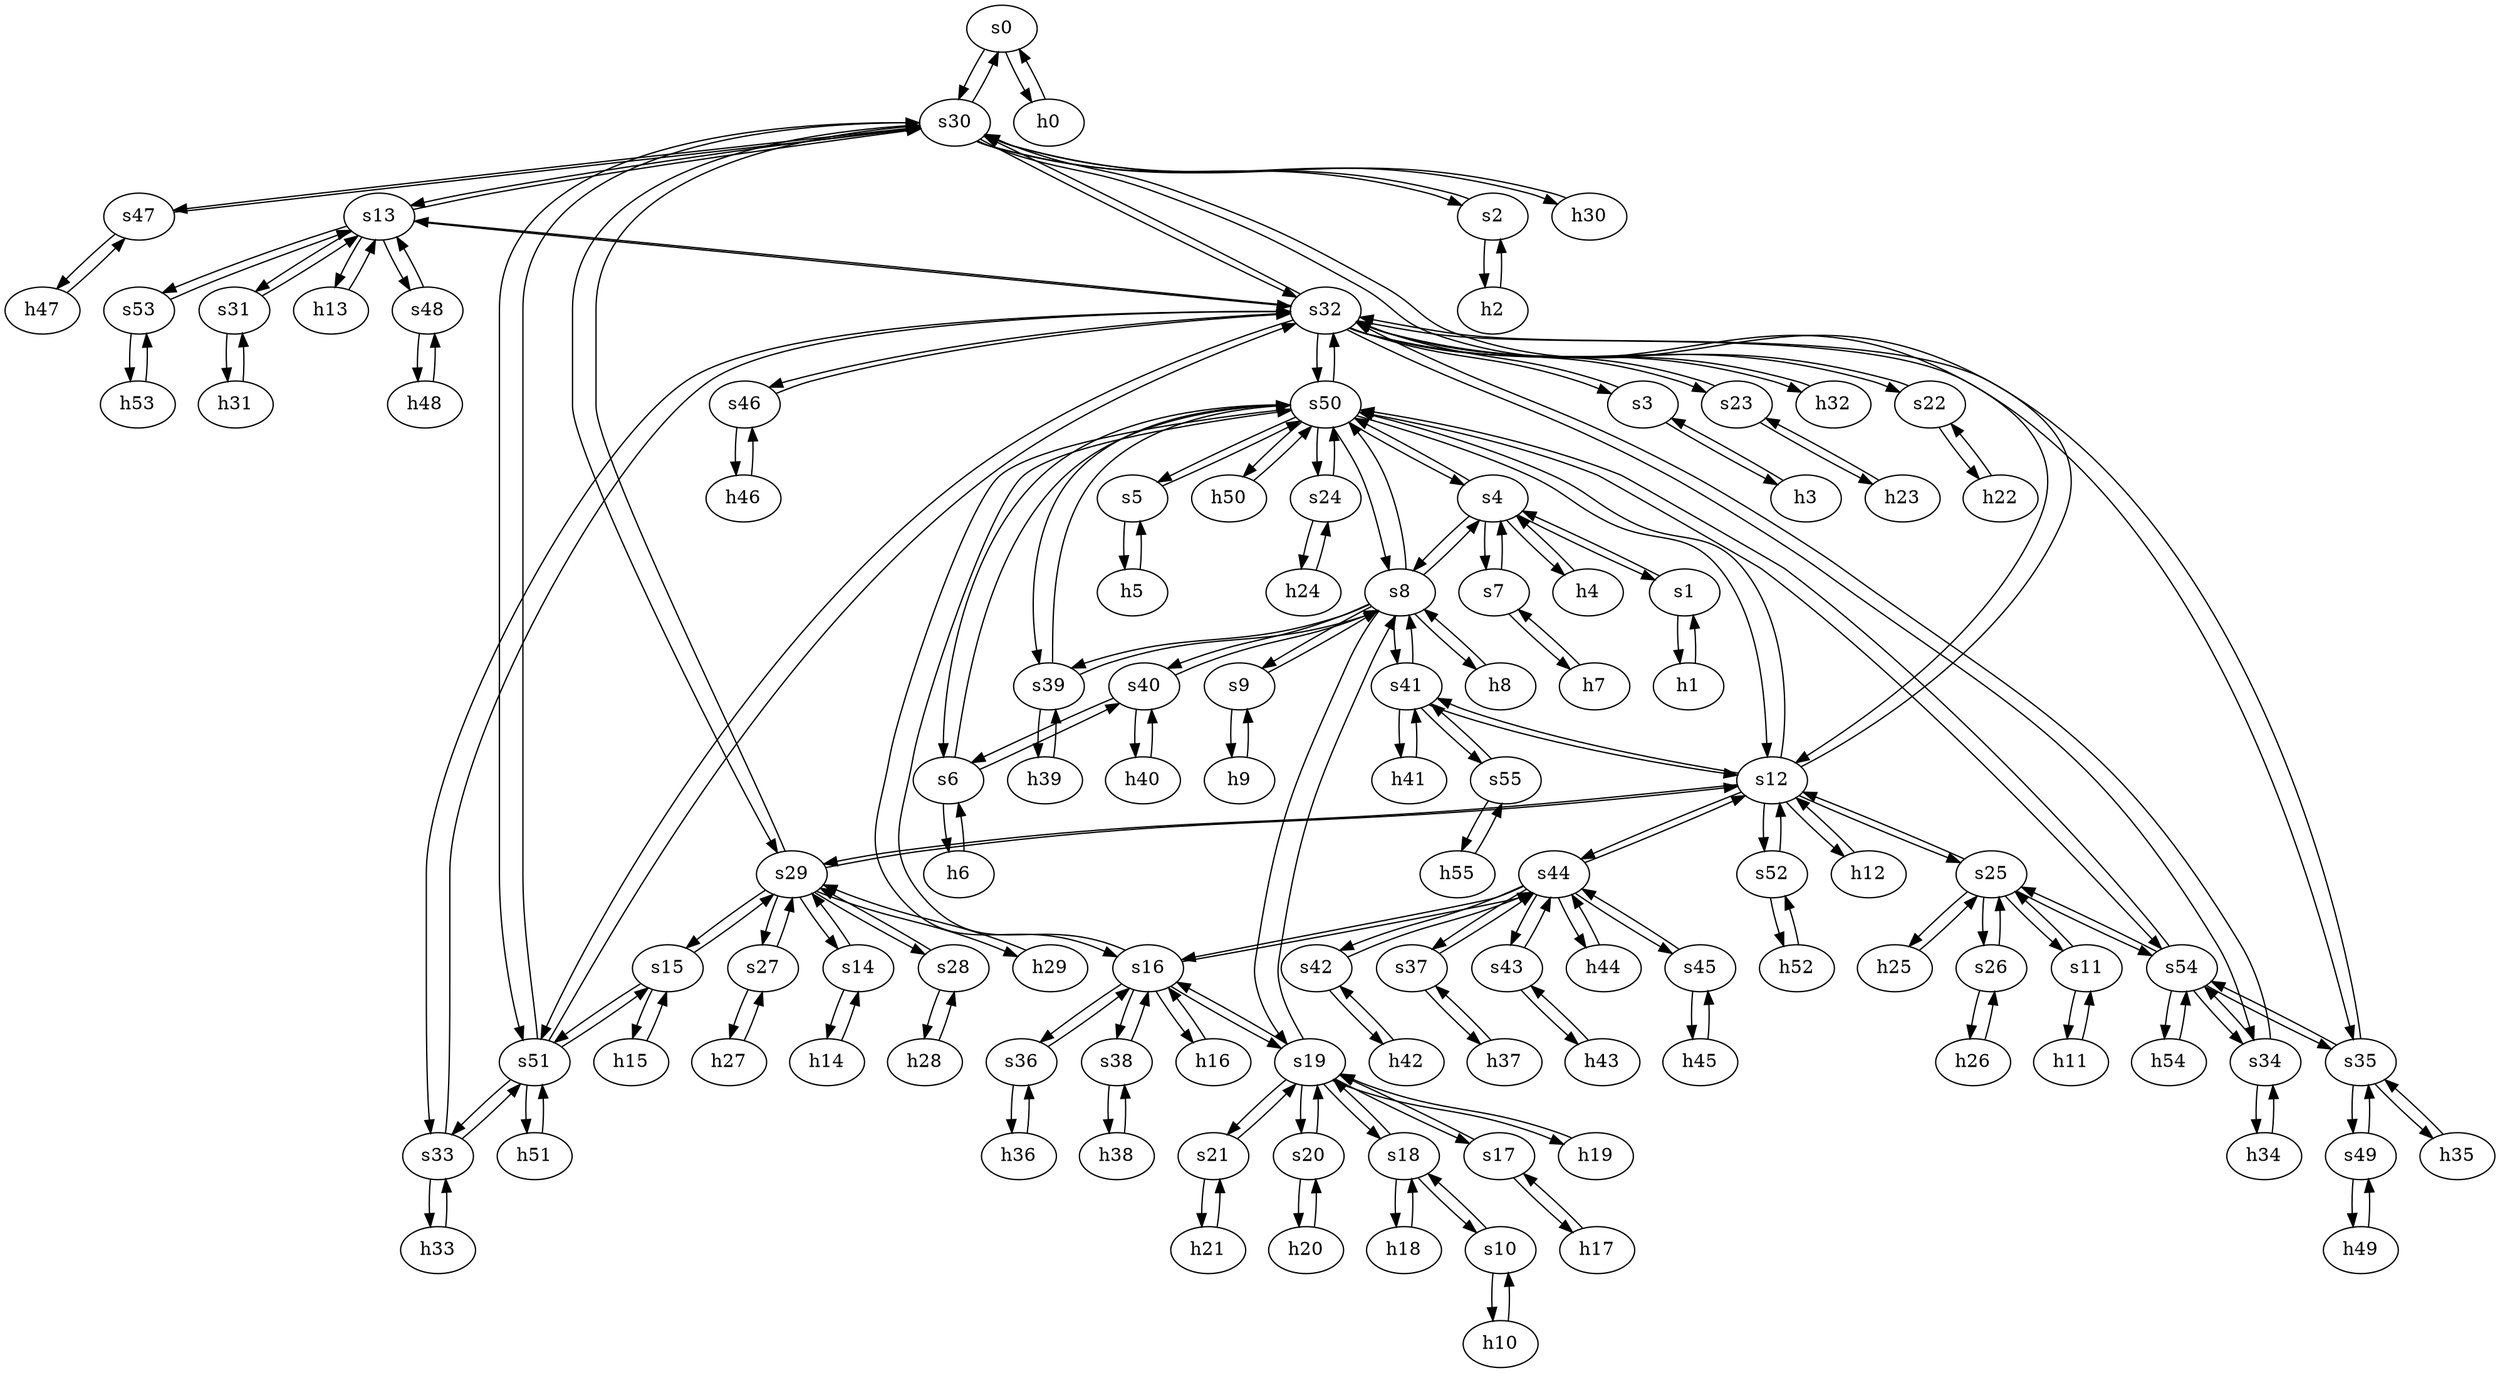 strict digraph GARR {
	s0	 [id=0,
		type=switch];
	s30	 [id=30,
		type=switch];
	s0 -> s30	 [capacity="1Gbps",
		cost=1,
		dst_port=2,
		src_port=2];
	h0	 [ip="111.0.0.0",
		mac="00:00:00:00:0:0",
		type=host];
	s0 -> h0	 [capacity="1Gbps",
		cost=1,
		dst_port=1,
		src_port=1];
	s7	 [id=7,
		type=switch];
	s4	 [id=4,
		type=switch];
	s7 -> s4	 [capacity="1Gbps",
		cost=1,
		dst_port=5,
		src_port=2];
	h7	 [ip="111.0.7.7",
		mac="00:00:00:00:7:7",
		type=host];
	s7 -> h7	 [capacity="1Gbps",
		cost=1,
		dst_port=1,
		src_port=1];
	h20	 [ip="111.0.20.20",
		mac="00:00:00:00:20:20",
		type=host];
	s20	 [id=20,
		type=switch];
	h20 -> s20	 [capacity="1Gbps",
		cost=1,
		dst_port=1,
		src_port=1];
	h47	 [ip="111.0.47.47",
		mac="00:00:00:00:47:47",
		type=host];
	s47	 [id=47,
		type=switch];
	h47 -> s47	 [capacity="1Gbps",
		cost=1,
		dst_port=1,
		src_port=1];
	h46	 [ip="111.0.46.46",
		mac="00:00:00:00:46:46",
		type=host];
	s46	 [id=46,
		type=switch];
	h46 -> s46	 [capacity="1Gbps",
		cost=1,
		dst_port=1,
		src_port=1];
	h45	 [ip="111.0.45.45",
		mac="00:00:00:00:45:45",
		type=host];
	s45	 [id=45,
		type=switch];
	h45 -> s45	 [capacity="1Gbps",
		cost=1,
		dst_port=1,
		src_port=1];
	h44	 [ip="111.0.44.44",
		mac="00:00:00:00:44:44",
		type=host];
	s44	 [id=44,
		type=switch];
	h44 -> s44	 [capacity="1Gbps",
		cost=1,
		dst_port=1,
		src_port=1];
	h43	 [ip="111.0.43.43",
		mac="00:00:00:00:43:43",
		type=host];
	s43	 [id=43,
		type=switch];
	h43 -> s43	 [capacity="1Gbps",
		cost=1,
		dst_port=1,
		src_port=1];
	s5	 [id=5,
		type=switch];
	h5	 [ip="111.0.5.5",
		mac="00:00:00:00:5:5",
		type=host];
	s5 -> h5	 [capacity="1Gbps",
		cost=1,
		dst_port=1,
		src_port=1];
	s50	 [id=50,
		type=switch];
	s5 -> s50	 [capacity="1Gbps",
		cost=1,
		dst_port=3,
		src_port=2];
	h41	 [ip="111.0.41.41",
		mac="00:00:00:00:41:41",
		type=host];
	s41	 [id=41,
		type=switch];
	h41 -> s41	 [capacity="1Gbps",
		cost=1,
		dst_port=1,
		src_port=1];
	h40	 [ip="111.0.40.40",
		mac="00:00:00:00:40:40",
		type=host];
	s40	 [id=40,
		type=switch];
	h40 -> s40	 [capacity="1Gbps",
		cost=1,
		dst_port=1,
		src_port=1];
	s8	 [id=8,
		type=switch];
	s4 -> s8	 [capacity="1Gbps",
		cost=1,
		dst_port=2,
		src_port=3];
	s4 -> s7	 [capacity="1Gbps",
		cost=1,
		dst_port=2,
		src_port=5];
	s1	 [id=1,
		type=switch];
	s4 -> s1	 [capacity="1Gbps",
		cost=1,
		dst_port=2,
		src_port=2];
	h4	 [ip="111.0.4.4",
		mac="00:00:00:00:4:4",
		type=host];
	s4 -> h4	 [capacity="1Gbps",
		cost=1,
		dst_port=1,
		src_port=1];
	s4 -> s50	 [capacity="1Gbps",
		cost=1,
		dst_port=2,
		src_port=4];
	h49	 [ip="111.0.49.49",
		mac="00:00:00:00:49:49",
		type=host];
	s49	 [id=49,
		type=switch];
	h49 -> s49	 [capacity="1Gbps",
		cost=1,
		dst_port=1,
		src_port=1];
	h48	 [ip="111.0.48.48",
		mac="00:00:00:00:48:48",
		type=host];
	s48	 [id=48,
		type=switch];
	h48 -> s48	 [capacity="1Gbps",
		cost=1,
		dst_port=1,
		src_port=1];
	s55	 [id=55,
		type=switch];
	h55	 [ip="111.0.55.55",
		mac="00:00:00:00:55:55",
		type=host];
	s55 -> h55	 [capacity="1Gbps",
		cost=1,
		dst_port=1,
		src_port=1];
	s55 -> s41	 [capacity="1Gbps",
		cost=1,
		dst_port=4,
		src_port=2];
	s54	 [id=54,
		type=switch];
	h54	 [ip="111.0.54.54",
		mac="00:00:00:00:54:54",
		type=host];
	s54 -> h54	 [capacity="1Gbps",
		cost=1,
		dst_port=1,
		src_port=1];
	s54 -> s50	 [capacity="1Gbps",
		cost=1,
		dst_port=12,
		src_port=5];
	s25	 [id=25,
		type=switch];
	s54 -> s25	 [capacity="1Gbps",
		cost=1,
		dst_port=5,
		src_port=2];
	s35	 [id=35,
		type=switch];
	s54 -> s35	 [capacity="1Gbps",
		cost=1,
		dst_port=4,
		src_port=4];
	s34	 [id=34,
		type=switch];
	s54 -> s34	 [capacity="1Gbps",
		cost=1,
		dst_port=3,
		src_port=3];
	s53	 [id=53,
		type=switch];
	h53	 [ip="111.0.53.53",
		mac="00:00:00:00:53:53",
		type=host];
	s53 -> h53	 [capacity="1Gbps",
		cost=1,
		dst_port=1,
		src_port=1];
	s13	 [id=13,
		type=switch];
	s53 -> s13	 [capacity="1Gbps",
		cost=1,
		dst_port=4,
		src_port=2];
	s52	 [id=52,
		type=switch];
	s12	 [id=12,
		type=switch];
	s52 -> s12	 [capacity="1Gbps",
		cost=1,
		dst_port=6,
		src_port=3];
	h52	 [ip="111.0.52.52",
		mac="00:00:00:00:52:52",
		type=host];
	s52 -> h52	 [capacity="1Gbps",
		cost=1,
		dst_port=1,
		src_port=1];
	s51	 [id=51,
		type=switch];
	s32	 [id=32,
		type=switch];
	s51 -> s32	 [capacity="1Gbps",
		cost=1,
		dst_port=12,
		src_port=4];
	h51	 [ip="111.0.51.51",
		mac="00:00:00:00:51:51",
		type=host];
	s51 -> h51	 [capacity="1Gbps",
		cost=1,
		dst_port=1,
		src_port=1];
	s51 -> s30	 [capacity="1Gbps",
		cost=1,
		dst_port=10,
		src_port=3];
	s33	 [id=33,
		type=switch];
	s51 -> s33	 [capacity="1Gbps",
		cost=1,
		dst_port=3,
		src_port=5];
	s15	 [id=15,
		type=switch];
	s51 -> s15	 [capacity="1Gbps",
		cost=1,
		dst_port=2,
		src_port=2];
	s6	 [id=6,
		type=switch];
	s50 -> s6	 [capacity="1Gbps",
		cost=1,
		dst_port=3,
		src_port=4];
	s50 -> s8	 [capacity="1Gbps",
		cost=1,
		dst_port=7,
		src_port=6];
	h50	 [ip="111.0.50.50",
		mac="00:00:00:00:50:50",
		type=host];
	s50 -> h50	 [capacity="1Gbps",
		cost=1,
		dst_port=1,
		src_port=1];
	s50 -> s4	 [capacity="1Gbps",
		cost=1,
		dst_port=4,
		src_port=2];
	s50 -> s5	 [capacity="1Gbps",
		cost=1,
		dst_port=2,
		src_port=3];
	s50 -> s32	 [capacity="1Gbps",
		cost=1,
		dst_port=11,
		src_port=10];
	s24	 [id=24,
		type=switch];
	s50 -> s24	 [capacity="1Gbps",
		cost=1,
		dst_port=2,
		src_port=9];
	s50 -> s54	 [capacity="1Gbps",
		cost=1,
		dst_port=5,
		src_port=12];
	s16	 [id=16,
		type=switch];
	s50 -> s16	 [capacity="1Gbps",
		cost=1,
		dst_port=4,
		src_port=8];
	s50 -> s12	 [capacity="1Gbps",
		cost=1,
		dst_port=4,
		src_port=7];
	s39	 [id=39,
		type=switch];
	s50 -> s39	 [capacity="1Gbps",
		cost=1,
		dst_port=3,
		src_port=11];
	h54 -> s54	 [capacity="1Gbps",
		cost=1,
		dst_port=1,
		src_port=1];
	h55 -> s55	 [capacity="1Gbps",
		cost=1,
		dst_port=1,
		src_port=1];
	h50 -> s50	 [capacity="1Gbps",
		cost=1,
		dst_port=1,
		src_port=1];
	h51 -> s51	 [capacity="1Gbps",
		cost=1,
		dst_port=1,
		src_port=1];
	h52 -> s52	 [capacity="1Gbps",
		cost=1,
		dst_port=1,
		src_port=1];
	h53 -> s53	 [capacity="1Gbps",
		cost=1,
		dst_port=1,
		src_port=1];
	s44 -> h44	 [capacity="1Gbps",
		cost=1,
		dst_port=1,
		src_port=1];
	s42	 [id=42,
		type=switch];
	s44 -> s42	 [capacity="1Gbps",
		cost=1,
		dst_port=2,
		src_port=5];
	s44 -> s45	 [capacity="1Gbps",
		cost=1,
		dst_port=2,
		src_port=7];
	s44 -> s43	 [capacity="1Gbps",
		cost=1,
		dst_port=2,
		src_port=6];
	s44 -> s16	 [capacity="1Gbps",
		cost=1,
		dst_port=6,
		src_port=3];
	s37	 [id=37,
		type=switch];
	s44 -> s37	 [capacity="1Gbps",
		cost=1,
		dst_port=2,
		src_port=4];
	s44 -> s12	 [capacity="1Gbps",
		cost=1,
		dst_port=3,
		src_port=2];
	h24	 [ip="111.0.24.24",
		mac="00:00:00:00:24:24",
		type=host];
	h24 -> s24	 [capacity="1Gbps",
		cost=1,
		dst_port=1,
		src_port=1];
	s46 -> s32	 [capacity="1Gbps",
		cost=1,
		dst_port=10,
		src_port=2];
	s46 -> h46	 [capacity="1Gbps",
		cost=1,
		dst_port=1,
		src_port=1];
	s47 -> h47	 [capacity="1Gbps",
		cost=1,
		dst_port=1,
		src_port=1];
	s47 -> s30	 [capacity="1Gbps",
		cost=1,
		dst_port=9,
		src_port=2];
	s40 -> s6	 [capacity="1Gbps",
		cost=1,
		dst_port=2,
		src_port=2];
	s40 -> s8	 [capacity="1Gbps",
		cost=1,
		dst_port=4,
		src_port=3];
	s40 -> h40	 [capacity="1Gbps",
		cost=1,
		dst_port=1,
		src_port=1];
	s41 -> s8	 [capacity="1Gbps",
		cost=1,
		dst_port=9,
		src_port=2];
	s41 -> s55	 [capacity="1Gbps",
		cost=1,
		dst_port=2,
		src_port=4];
	s41 -> h41	 [capacity="1Gbps",
		cost=1,
		dst_port=1,
		src_port=1];
	s41 -> s12	 [capacity="1Gbps",
		cost=1,
		dst_port=2,
		src_port=3];
	h42	 [ip="111.0.42.42",
		mac="00:00:00:00:42:42",
		type=host];
	s42 -> h42	 [capacity="1Gbps",
		cost=1,
		dst_port=1,
		src_port=1];
	s42 -> s44	 [capacity="1Gbps",
		cost=1,
		dst_port=5,
		src_port=2];
	s43 -> s44	 [capacity="1Gbps",
		cost=1,
		dst_port=6,
		src_port=2];
	s43 -> h43	 [capacity="1Gbps",
		cost=1,
		dst_port=1,
		src_port=1];
	s48 -> h48	 [capacity="1Gbps",
		cost=1,
		dst_port=1,
		src_port=1];
	s48 -> s13	 [capacity="1Gbps",
		cost=1,
		dst_port=2,
		src_port=2];
	s49 -> h49	 [capacity="1Gbps",
		cost=1,
		dst_port=1,
		src_port=1];
	s49 -> s35	 [capacity="1Gbps",
		cost=1,
		dst_port=3,
		src_port=2];
	h42 -> s42	 [capacity="1Gbps",
		cost=1,
		dst_port=1,
		src_port=1];
	s45 -> h45	 [capacity="1Gbps",
		cost=1,
		dst_port=1,
		src_port=1];
	s45 -> s44	 [capacity="1Gbps",
		cost=1,
		dst_port=7,
		src_port=2];
	s19	 [id=19,
		type=switch];
	s19 -> s8	 [capacity="1Gbps",
		cost=1,
		dst_port=8,
		src_port=2];
	s19 -> s20	 [capacity="1Gbps",
		cost=1,
		dst_port=2,
		src_port=6];
	s18	 [id=18,
		type=switch];
	s19 -> s18	 [capacity="1Gbps",
		cost=1,
		dst_port=3,
		src_port=5];
	s17	 [id=17,
		type=switch];
	s19 -> s17	 [capacity="1Gbps",
		cost=1,
		dst_port=2,
		src_port=4];
	h19	 [ip="111.0.19.19",
		mac="00:00:00:00:19:19",
		type=host];
	s19 -> h19	 [capacity="1Gbps",
		cost=1,
		dst_port=1,
		src_port=1];
	s21	 [id=21,
		type=switch];
	s19 -> s21	 [capacity="1Gbps",
		cost=1,
		dst_port=2,
		src_port=7];
	s19 -> s16	 [capacity="1Gbps",
		cost=1,
		dst_port=5,
		src_port=3];
	s10	 [id=10,
		type=switch];
	s18 -> s10	 [capacity="1Gbps",
		cost=1,
		dst_port=2,
		src_port=2];
	s18 -> s19	 [capacity="1Gbps",
		cost=1,
		dst_port=5,
		src_port=3];
	h18	 [ip="111.0.18.18",
		mac="00:00:00:00:18:18",
		type=host];
	s18 -> h18	 [capacity="1Gbps",
		cost=1,
		dst_port=1,
		src_port=1];
	s13 -> s53	 [capacity="1Gbps",
		cost=1,
		dst_port=2,
		src_port=4];
	s13 -> s32	 [capacity="1Gbps",
		cost=1,
		dst_port=3,
		src_port=3];
	s13 -> s48	 [capacity="1Gbps",
		cost=1,
		dst_port=2,
		src_port=2];
	h13	 [ip="111.0.13.13",
		mac="00:00:00:00:13:13",
		type=host];
	s13 -> h13	 [capacity="1Gbps",
		cost=1,
		dst_port=1,
		src_port=1];
	s31	 [id=31,
		type=switch];
	s13 -> s31	 [capacity="1Gbps",
		cost=1,
		dst_port=3,
		src_port=7];
	s13 -> s30	 [capacity="1Gbps",
		cost=1,
		dst_port=6,
		src_port=5];
	s12 -> s52	 [capacity="1Gbps",
		cost=1,
		dst_port=3,
		src_port=6];
	h12	 [ip="111.0.12.12",
		mac="00:00:00:00:12:12",
		type=host];
	s12 -> h12	 [capacity="1Gbps",
		cost=1,
		dst_port=1,
		src_port=1];
	s12 -> s44	 [capacity="1Gbps",
		cost=1,
		dst_port=2,
		src_port=3];
	s12 -> s50	 [capacity="1Gbps",
		cost=1,
		dst_port=7,
		src_port=4];
	s12 -> s25	 [capacity="1Gbps",
		cost=1,
		dst_port=3,
		src_port=7];
	s29	 [id=29,
		type=switch];
	s12 -> s29	 [capacity="1Gbps",
		cost=1,
		dst_port=2,
		src_port=8];
	s12 -> s30	 [capacity="1Gbps",
		cost=1,
		dst_port=5,
		src_port=10];
	s12 -> s41	 [capacity="1Gbps",
		cost=1,
		dst_port=3,
		src_port=2];
	s11	 [id=11,
		type=switch];
	s11 -> s25	 [capacity="1Gbps",
		cost=1,
		dst_port=2,
		src_port=2];
	h11	 [ip="111.0.11.11",
		mac="00:00:00:00:11:11",
		type=host];
	s11 -> h11	 [capacity="1Gbps",
		cost=1,
		dst_port=1,
		src_port=1];
	h10	 [ip="111.0.10.10",
		mac="00:00:00:00:10:10",
		type=host];
	s10 -> h10	 [capacity="1Gbps",
		cost=1,
		dst_port=1,
		src_port=1];
	s10 -> s18	 [capacity="1Gbps",
		cost=1,
		dst_port=2,
		src_port=2];
	h17	 [ip="111.0.17.17",
		mac="00:00:00:00:17:17",
		type=host];
	s17 -> h17	 [capacity="1Gbps",
		cost=1,
		dst_port=1,
		src_port=1];
	s17 -> s19	 [capacity="1Gbps",
		cost=1,
		dst_port=4,
		src_port=2];
	s16 -> s44	 [capacity="1Gbps",
		cost=1,
		dst_port=3,
		src_port=6];
	s16 -> s50	 [capacity="1Gbps",
		cost=1,
		dst_port=8,
		src_port=4];
	h16	 [ip="111.0.16.16",
		mac="00:00:00:00:16:16",
		type=host];
	s16 -> h16	 [capacity="1Gbps",
		cost=1,
		dst_port=1,
		src_port=1];
	s16 -> s19	 [capacity="1Gbps",
		cost=1,
		dst_port=3,
		src_port=5];
	s36	 [id=36,
		type=switch];
	s16 -> s36	 [capacity="1Gbps",
		cost=1,
		dst_port=3,
		src_port=3];
	s38	 [id=38,
		type=switch];
	s16 -> s38	 [capacity="1Gbps",
		cost=1,
		dst_port=2,
		src_port=7];
	h15	 [ip="111.0.15.15",
		mac="00:00:00:00:15:15",
		type=host];
	s15 -> h15	 [capacity="1Gbps",
		cost=1,
		dst_port=1,
		src_port=1];
	s15 -> s51	 [capacity="1Gbps",
		cost=1,
		dst_port=2,
		src_port=2];
	s15 -> s29	 [capacity="1Gbps",
		cost=1,
		dst_port=4,
		src_port=3];
	s14	 [id=14,
		type=switch];
	h14	 [ip="111.0.14.14",
		mac="00:00:00:00:14:14",
		type=host];
	s14 -> h14	 [capacity="1Gbps",
		cost=1,
		dst_port=1,
		src_port=1];
	s14 -> s29	 [capacity="1Gbps",
		cost=1,
		dst_port=3,
		src_port=2];
	h8	 [ip="111.0.8.8",
		mac="00:00:00:00:8:8",
		type=host];
	h8 -> s8	 [capacity="1Gbps",
		cost=1,
		dst_port=1,
		src_port=1];
	h9	 [ip="111.0.9.9",
		mac="00:00:00:00:9:9",
		type=host];
	s9	 [id=9,
		type=switch];
	h9 -> s9	 [capacity="1Gbps",
		cost=1,
		dst_port=1,
		src_port=1];
	h2	 [ip="111.0.2.2",
		mac="00:00:00:00:2:2",
		type=host];
	s2	 [id=2,
		type=switch];
	h2 -> s2	 [capacity="1Gbps",
		cost=1,
		dst_port=1,
		src_port=1];
	h3	 [ip="111.0.3.3",
		mac="00:00:00:00:3:3",
		type=host];
	s3	 [id=3,
		type=switch];
	h3 -> s3	 [capacity="1Gbps",
		cost=1,
		dst_port=1,
		src_port=1];
	h0 -> s0	 [capacity="1Gbps",
		cost=1,
		dst_port=1,
		src_port=1];
	h1	 [ip="111.0.1.1",
		mac="00:00:00:00:1:1",
		type=host];
	h1 -> s1	 [capacity="1Gbps",
		cost=1,
		dst_port=1,
		src_port=1];
	h6	 [ip="111.0.6.6",
		mac="00:00:00:00:6:6",
		type=host];
	h6 -> s6	 [capacity="1Gbps",
		cost=1,
		dst_port=1,
		src_port=1];
	h7 -> s7	 [capacity="1Gbps",
		cost=1,
		dst_port=1,
		src_port=1];
	h4 -> s4	 [capacity="1Gbps",
		cost=1,
		dst_port=1,
		src_port=1];
	h5 -> s5	 [capacity="1Gbps",
		cost=1,
		dst_port=1,
		src_port=1];
	s39 -> s8	 [capacity="1Gbps",
		cost=1,
		dst_port=3,
		src_port=2];
	s39 -> s50	 [capacity="1Gbps",
		cost=1,
		dst_port=11,
		src_port=3];
	h39	 [ip="111.0.39.39",
		mac="00:00:00:00:39:39",
		type=host];
	s39 -> h39	 [capacity="1Gbps",
		cost=1,
		dst_port=1,
		src_port=1];
	h38	 [ip="111.0.38.38",
		mac="00:00:00:00:38:38",
		type=host];
	s38 -> h38	 [capacity="1Gbps",
		cost=1,
		dst_port=1,
		src_port=1];
	s38 -> s16	 [capacity="1Gbps",
		cost=1,
		dst_port=7,
		src_port=2];
	h35	 [ip="111.0.35.35",
		mac="00:00:00:00:35:35",
		type=host];
	s35 -> h35	 [capacity="1Gbps",
		cost=1,
		dst_port=1,
		src_port=1];
	s35 -> s32	 [capacity="1Gbps",
		cost=1,
		dst_port=9,
		src_port=2];
	s35 -> s54	 [capacity="1Gbps",
		cost=1,
		dst_port=4,
		src_port=4];
	s35 -> s49	 [capacity="1Gbps",
		cost=1,
		dst_port=2,
		src_port=3];
	s34 -> s32	 [capacity="1Gbps",
		cost=1,
		dst_port=8,
		src_port=2];
	s34 -> s54	 [capacity="1Gbps",
		cost=1,
		dst_port=3,
		src_port=3];
	h34	 [ip="111.0.34.34",
		mac="00:00:00:00:34:34",
		type=host];
	s34 -> h34	 [capacity="1Gbps",
		cost=1,
		dst_port=1,
		src_port=1];
	h37	 [ip="111.0.37.37",
		mac="00:00:00:00:37:37",
		type=host];
	s37 -> h37	 [capacity="1Gbps",
		cost=1,
		dst_port=1,
		src_port=1];
	s37 -> s44	 [capacity="1Gbps",
		cost=1,
		dst_port=4,
		src_port=2];
	h36	 [ip="111.0.36.36",
		mac="00:00:00:00:36:36",
		type=host];
	s36 -> h36	 [capacity="1Gbps",
		cost=1,
		dst_port=1,
		src_port=1];
	s36 -> s16	 [capacity="1Gbps",
		cost=1,
		dst_port=3,
		src_port=3];
	h31	 [ip="111.0.31.31",
		mac="00:00:00:00:31:31",
		type=host];
	s31 -> h31	 [capacity="1Gbps",
		cost=1,
		dst_port=1,
		src_port=1];
	s31 -> s13	 [capacity="1Gbps",
		cost=1,
		dst_port=7,
		src_port=3];
	s30 -> s2	 [capacity="1Gbps",
		cost=1,
		dst_port=2,
		src_port=3];
	s30 -> s47	 [capacity="1Gbps",
		cost=1,
		dst_port=2,
		src_port=9];
	s30 -> s51	 [capacity="1Gbps",
		cost=1,
		dst_port=3,
		src_port=10];
	s30 -> s32	 [capacity="1Gbps",
		cost=1,
		dst_port=6,
		src_port=8];
	s30 -> s29	 [capacity="1Gbps",
		cost=1,
		dst_port=7,
		src_port=7];
	s30 -> s13	 [capacity="1Gbps",
		cost=1,
		dst_port=5,
		src_port=6];
	h30	 [ip="111.0.30.30",
		mac="00:00:00:00:30:30",
		type=host];
	s30 -> h30	 [capacity="1Gbps",
		cost=1,
		dst_port=1,
		src_port=1];
	s30 -> s0	 [capacity="1Gbps",
		cost=1,
		dst_port=2,
		src_port=2];
	s30 -> s12	 [capacity="1Gbps",
		cost=1,
		dst_port=10,
		src_port=5];
	s33 -> s51	 [capacity="1Gbps",
		cost=1,
		dst_port=5,
		src_port=3];
	s33 -> s32	 [capacity="1Gbps",
		cost=1,
		dst_port=7,
		src_port=2];
	h33	 [ip="111.0.33.33",
		mac="00:00:00:00:33:33",
		type=host];
	s33 -> h33	 [capacity="1Gbps",
		cost=1,
		dst_port=1,
		src_port=1];
	s32 -> s51	 [capacity="1Gbps",
		cost=1,
		dst_port=4,
		src_port=12];
	s23	 [id=23,
		type=switch];
	s32 -> s23	 [capacity="1Gbps",
		cost=1,
		dst_port=2,
		src_port=5];
	s32 -> s46	 [capacity="1Gbps",
		cost=1,
		dst_port=2,
		src_port=10];
	s32 -> s3	 [capacity="1Gbps",
		cost=1,
		dst_port=2,
		src_port=2];
	s32 -> s50	 [capacity="1Gbps",
		cost=1,
		dst_port=10,
		src_port=11];
	s22	 [id=22,
		type=switch];
	s32 -> s22	 [capacity="1Gbps",
		cost=1,
		dst_port=2,
		src_port=4];
	s32 -> s13	 [capacity="1Gbps",
		cost=1,
		dst_port=3,
		src_port=3];
	h32	 [ip="111.0.32.32",
		mac="00:00:00:00:32:32",
		type=host];
	s32 -> h32	 [capacity="1Gbps",
		cost=1,
		dst_port=1,
		src_port=1];
	s32 -> s35	 [capacity="1Gbps",
		cost=1,
		dst_port=2,
		src_port=9];
	s32 -> s34	 [capacity="1Gbps",
		cost=1,
		dst_port=2,
		src_port=8];
	s32 -> s30	 [capacity="1Gbps",
		cost=1,
		dst_port=8,
		src_port=6];
	s32 -> s33	 [capacity="1Gbps",
		cost=1,
		dst_port=2,
		src_port=7];
	h18 -> s18	 [capacity="1Gbps",
		cost=1,
		dst_port=1,
		src_port=1];
	h19 -> s19	 [capacity="1Gbps",
		cost=1,
		dst_port=1,
		src_port=1];
	h10 -> s10	 [capacity="1Gbps",
		cost=1,
		dst_port=1,
		src_port=1];
	h11 -> s11	 [capacity="1Gbps",
		cost=1,
		dst_port=1,
		src_port=1];
	h12 -> s12	 [capacity="1Gbps",
		cost=1,
		dst_port=1,
		src_port=1];
	h13 -> s13	 [capacity="1Gbps",
		cost=1,
		dst_port=1,
		src_port=1];
	h14 -> s14	 [capacity="1Gbps",
		cost=1,
		dst_port=1,
		src_port=1];
	h15 -> s15	 [capacity="1Gbps",
		cost=1,
		dst_port=1,
		src_port=1];
	h16 -> s16	 [capacity="1Gbps",
		cost=1,
		dst_port=1,
		src_port=1];
	h17 -> s17	 [capacity="1Gbps",
		cost=1,
		dst_port=1,
		src_port=1];
	s9 -> s8	 [capacity="1Gbps",
		cost=1,
		dst_port=5,
		src_port=2];
	s9 -> h9	 [capacity="1Gbps",
		cost=1,
		dst_port=1,
		src_port=1];
	s8 -> s4	 [capacity="1Gbps",
		cost=1,
		dst_port=3,
		src_port=2];
	s8 -> s50	 [capacity="1Gbps",
		cost=1,
		dst_port=6,
		src_port=7];
	s8 -> s19	 [capacity="1Gbps",
		cost=1,
		dst_port=2,
		src_port=8];
	s8 -> s40	 [capacity="1Gbps",
		cost=1,
		dst_port=3,
		src_port=4];
	s8 -> s9	 [capacity="1Gbps",
		cost=1,
		dst_port=2,
		src_port=5];
	s8 -> s41	 [capacity="1Gbps",
		cost=1,
		dst_port=2,
		src_port=9];
	s8 -> s39	 [capacity="1Gbps",
		cost=1,
		dst_port=2,
		src_port=3];
	s8 -> h8	 [capacity="1Gbps",
		cost=1,
		dst_port=1,
		src_port=1];
	h29	 [ip="111.0.29.29",
		mac="00:00:00:00:29:29",
		type=host];
	h29 -> s29	 [capacity="1Gbps",
		cost=1,
		dst_port=1,
		src_port=1];
	h28	 [ip="111.0.28.28",
		mac="00:00:00:00:28:28",
		type=host];
	s28	 [id=28,
		type=switch];
	h28 -> s28	 [capacity="1Gbps",
		cost=1,
		dst_port=1,
		src_port=1];
	s23 -> s32	 [capacity="1Gbps",
		cost=1,
		dst_port=5,
		src_port=2];
	h23	 [ip="111.0.23.23",
		mac="00:00:00:00:23:23",
		type=host];
	s23 -> h23	 [capacity="1Gbps",
		cost=1,
		dst_port=1,
		src_port=1];
	s3 -> h3	 [capacity="1Gbps",
		cost=1,
		dst_port=1,
		src_port=1];
	s3 -> s32	 [capacity="1Gbps",
		cost=1,
		dst_port=2,
		src_port=2];
	s2 -> h2	 [capacity="1Gbps",
		cost=1,
		dst_port=1,
		src_port=1];
	s2 -> s30	 [capacity="1Gbps",
		cost=1,
		dst_port=3,
		src_port=2];
	s1 -> s4	 [capacity="1Gbps",
		cost=1,
		dst_port=2,
		src_port=2];
	s1 -> h1	 [capacity="1Gbps",
		cost=1,
		dst_port=1,
		src_port=1];
	h26	 [ip="111.0.26.26",
		mac="00:00:00:00:26:26",
		type=host];
	s26	 [id=26,
		type=switch];
	h26 -> s26	 [capacity="1Gbps",
		cost=1,
		dst_port=1,
		src_port=1];
	h21	 [ip="111.0.21.21",
		mac="00:00:00:00:21:21",
		type=host];
	h21 -> s21	 [capacity="1Gbps",
		cost=1,
		dst_port=1,
		src_port=1];
	s6 -> s50	 [capacity="1Gbps",
		cost=1,
		dst_port=4,
		src_port=3];
	s6 -> h6	 [capacity="1Gbps",
		cost=1,
		dst_port=1,
		src_port=1];
	s6 -> s40	 [capacity="1Gbps",
		cost=1,
		dst_port=2,
		src_port=2];
	h23 -> s23	 [capacity="1Gbps",
		cost=1,
		dst_port=1,
		src_port=1];
	h22	 [ip="111.0.22.22",
		mac="00:00:00:00:22:22",
		type=host];
	h22 -> s22	 [capacity="1Gbps",
		cost=1,
		dst_port=1,
		src_port=1];
	h32 -> s32	 [capacity="1Gbps",
		cost=1,
		dst_port=1,
		src_port=1];
	h33 -> s33	 [capacity="1Gbps",
		cost=1,
		dst_port=1,
		src_port=1];
	h30 -> s30	 [capacity="1Gbps",
		cost=1,
		dst_port=1,
		src_port=1];
	h31 -> s31	 [capacity="1Gbps",
		cost=1,
		dst_port=1,
		src_port=1];
	h36 -> s36	 [capacity="1Gbps",
		cost=1,
		dst_port=1,
		src_port=1];
	h37 -> s37	 [capacity="1Gbps",
		cost=1,
		dst_port=1,
		src_port=1];
	h34 -> s34	 [capacity="1Gbps",
		cost=1,
		dst_port=1,
		src_port=1];
	h35 -> s35	 [capacity="1Gbps",
		cost=1,
		dst_port=1,
		src_port=1];
	h38 -> s38	 [capacity="1Gbps",
		cost=1,
		dst_port=1,
		src_port=1];
	h39 -> s39	 [capacity="1Gbps",
		cost=1,
		dst_port=1,
		src_port=1];
	s22 -> h22	 [capacity="1Gbps",
		cost=1,
		dst_port=1,
		src_port=1];
	s22 -> s32	 [capacity="1Gbps",
		cost=1,
		dst_port=4,
		src_port=2];
	h25	 [ip="111.0.25.25",
		mac="00:00:00:00:25:25",
		type=host];
	h25 -> s25	 [capacity="1Gbps",
		cost=1,
		dst_port=1,
		src_port=1];
	s20 -> h20	 [capacity="1Gbps",
		cost=1,
		dst_port=1,
		src_port=1];
	s20 -> s19	 [capacity="1Gbps",
		cost=1,
		dst_port=6,
		src_port=2];
	s21 -> h21	 [capacity="1Gbps",
		cost=1,
		dst_port=1,
		src_port=1];
	s21 -> s19	 [capacity="1Gbps",
		cost=1,
		dst_port=7,
		src_port=2];
	s26 -> s25	 [capacity="1Gbps",
		cost=1,
		dst_port=4,
		src_port=2];
	s26 -> h26	 [capacity="1Gbps",
		cost=1,
		dst_port=1,
		src_port=1];
	s27	 [id=27,
		type=switch];
	h27	 [ip="111.0.27.27",
		mac="00:00:00:00:27:27",
		type=host];
	s27 -> h27	 [capacity="1Gbps",
		cost=1,
		dst_port=1,
		src_port=1];
	s27 -> s29	 [capacity="1Gbps",
		cost=1,
		dst_port=5,
		src_port=2];
	s24 -> h24	 [capacity="1Gbps",
		cost=1,
		dst_port=1,
		src_port=1];
	s24 -> s50	 [capacity="1Gbps",
		cost=1,
		dst_port=9,
		src_port=2];
	s25 -> s11	 [capacity="1Gbps",
		cost=1,
		dst_port=2,
		src_port=2];
	s25 -> s54	 [capacity="1Gbps",
		cost=1,
		dst_port=2,
		src_port=5];
	s25 -> s26	 [capacity="1Gbps",
		cost=1,
		dst_port=2,
		src_port=4];
	s25 -> s12	 [capacity="1Gbps",
		cost=1,
		dst_port=7,
		src_port=3];
	s25 -> h25	 [capacity="1Gbps",
		cost=1,
		dst_port=1,
		src_port=1];
	s28 -> h28	 [capacity="1Gbps",
		cost=1,
		dst_port=1,
		src_port=1];
	s28 -> s29	 [capacity="1Gbps",
		cost=1,
		dst_port=6,
		src_port=2];
	s29 -> s14	 [capacity="1Gbps",
		cost=1,
		dst_port=2,
		src_port=3];
	s29 -> s28	 [capacity="1Gbps",
		cost=1,
		dst_port=2,
		src_port=6];
	s29 -> s27	 [capacity="1Gbps",
		cost=1,
		dst_port=2,
		src_port=5];
	s29 -> s30	 [capacity="1Gbps",
		cost=1,
		dst_port=7,
		src_port=7];
	s29 -> s15	 [capacity="1Gbps",
		cost=1,
		dst_port=3,
		src_port=4];
	s29 -> s12	 [capacity="1Gbps",
		cost=1,
		dst_port=8,
		src_port=2];
	s29 -> h29	 [capacity="1Gbps",
		cost=1,
		dst_port=1,
		src_port=1];
	h27 -> s27	 [capacity="1Gbps",
		cost=1,
		dst_port=1,
		src_port=1];
}
